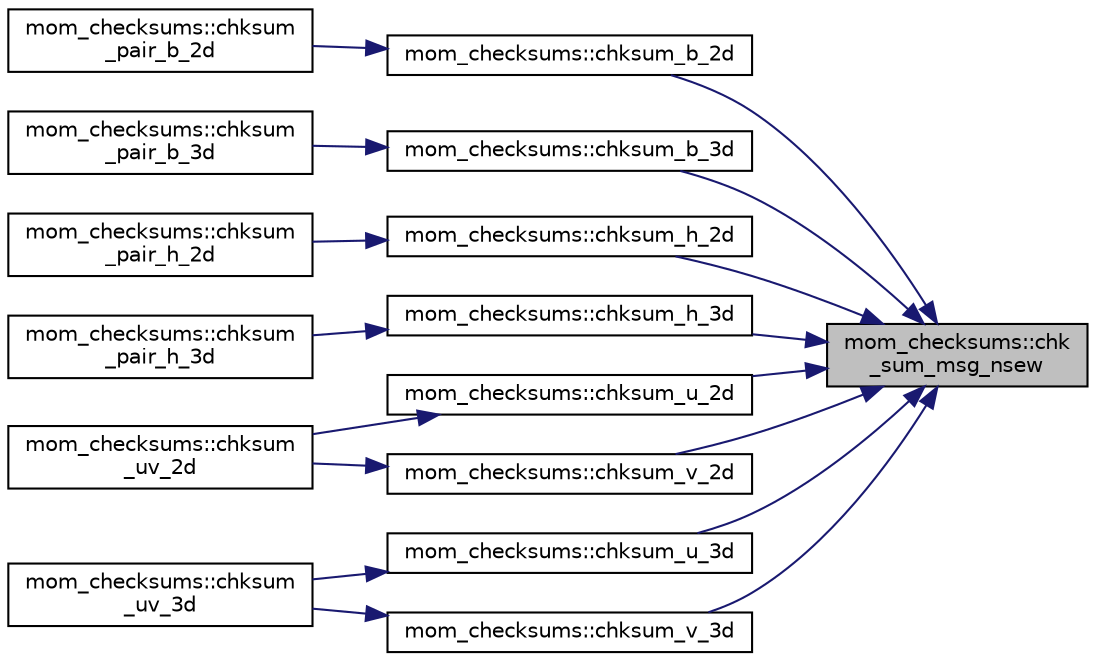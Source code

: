 digraph "mom_checksums::chk_sum_msg_nsew"
{
 // INTERACTIVE_SVG=YES
 // LATEX_PDF_SIZE
  edge [fontname="Helvetica",fontsize="10",labelfontname="Helvetica",labelfontsize="10"];
  node [fontname="Helvetica",fontsize="10",shape=record];
  rankdir="RL";
  Node1 [label="mom_checksums::chk\l_sum_msg_nsew",height=0.2,width=0.4,color="black", fillcolor="grey75", style="filled", fontcolor="black",tooltip="Write a message including checksums of non-shifted and laterally shifted arrays."];
  Node1 -> Node2 [dir="back",color="midnightblue",fontsize="10",style="solid",fontname="Helvetica"];
  Node2 [label="mom_checksums::chksum_b_2d",height=0.2,width=0.4,color="black", fillcolor="white", style="filled",URL="$namespacemom__checksums.html#a49d2774940029da8ff95cf4c9cf578fd",tooltip="Checksums a 2d array staggered at corner points."];
  Node2 -> Node3 [dir="back",color="midnightblue",fontsize="10",style="solid",fontname="Helvetica"];
  Node3 [label="mom_checksums::chksum\l_pair_b_2d",height=0.2,width=0.4,color="black", fillcolor="white", style="filled",URL="$namespacemom__checksums.html#acac01c61044b1c7f67392c90b736f77a",tooltip="Checksums on a pair of 2d arrays staggered at q-points."];
  Node1 -> Node4 [dir="back",color="midnightblue",fontsize="10",style="solid",fontname="Helvetica"];
  Node4 [label="mom_checksums::chksum_b_3d",height=0.2,width=0.4,color="black", fillcolor="white", style="filled",URL="$namespacemom__checksums.html#a4f6f9fc4c335aa2c0e4457a236d49b14",tooltip="Checksums a 3d array staggered at corner points."];
  Node4 -> Node5 [dir="back",color="midnightblue",fontsize="10",style="solid",fontname="Helvetica"];
  Node5 [label="mom_checksums::chksum\l_pair_b_3d",height=0.2,width=0.4,color="black", fillcolor="white", style="filled",URL="$namespacemom__checksums.html#a5b80a1eab30e07bd0d8ac6756807aac0",tooltip="Checksums on a pair of 3d arrays staggered at q-points."];
  Node1 -> Node6 [dir="back",color="midnightblue",fontsize="10",style="solid",fontname="Helvetica"];
  Node6 [label="mom_checksums::chksum_h_2d",height=0.2,width=0.4,color="black", fillcolor="white", style="filled",URL="$namespacemom__checksums.html#afa9bfb664bf3ee16447d4ebff9b78ea8",tooltip="Checksums a 2d array staggered at tracer points."];
  Node6 -> Node7 [dir="back",color="midnightblue",fontsize="10",style="solid",fontname="Helvetica"];
  Node7 [label="mom_checksums::chksum\l_pair_h_2d",height=0.2,width=0.4,color="black", fillcolor="white", style="filled",URL="$namespacemom__checksums.html#a359f5f74582dc1452f249a92e8d0563b",tooltip="Checksums on a pair of 2d arrays staggered at tracer points."];
  Node1 -> Node8 [dir="back",color="midnightblue",fontsize="10",style="solid",fontname="Helvetica"];
  Node8 [label="mom_checksums::chksum_h_3d",height=0.2,width=0.4,color="black", fillcolor="white", style="filled",URL="$namespacemom__checksums.html#a656dc8f5cc5bdb1ab2ffbf164cfc4e5c",tooltip="Checksums a 3d array staggered at tracer points."];
  Node8 -> Node9 [dir="back",color="midnightblue",fontsize="10",style="solid",fontname="Helvetica"];
  Node9 [label="mom_checksums::chksum\l_pair_h_3d",height=0.2,width=0.4,color="black", fillcolor="white", style="filled",URL="$namespacemom__checksums.html#a56121166371f5d8ada74b74158b4af8d",tooltip="Checksums on a pair of 3d arrays staggered at tracer points."];
  Node1 -> Node10 [dir="back",color="midnightblue",fontsize="10",style="solid",fontname="Helvetica"];
  Node10 [label="mom_checksums::chksum_u_2d",height=0.2,width=0.4,color="black", fillcolor="white", style="filled",URL="$namespacemom__checksums.html#a170da5dcb63242191738bab00ae7a98c",tooltip="Checksums a 2d array staggered at C-grid u points."];
  Node10 -> Node11 [dir="back",color="midnightblue",fontsize="10",style="solid",fontname="Helvetica"];
  Node11 [label="mom_checksums::chksum\l_uv_2d",height=0.2,width=0.4,color="black", fillcolor="white", style="filled",URL="$namespacemom__checksums.html#ae29414a605b6acb789b3abfce920955e",tooltip="Checksums a pair of 2d velocity arrays staggered at C-grid locations."];
  Node1 -> Node12 [dir="back",color="midnightblue",fontsize="10",style="solid",fontname="Helvetica"];
  Node12 [label="mom_checksums::chksum_u_3d",height=0.2,width=0.4,color="black", fillcolor="white", style="filled",URL="$namespacemom__checksums.html#a002adb81ca40e3604e68c69c470e3a60",tooltip="Checksums a 3d array staggered at C-grid u points."];
  Node12 -> Node13 [dir="back",color="midnightblue",fontsize="10",style="solid",fontname="Helvetica"];
  Node13 [label="mom_checksums::chksum\l_uv_3d",height=0.2,width=0.4,color="black", fillcolor="white", style="filled",URL="$namespacemom__checksums.html#a15b3a92eedc3c63382ae26e985b5d7a9",tooltip="Checksums a pair of 3d velocity arrays staggered at C-grid locations."];
  Node1 -> Node14 [dir="back",color="midnightblue",fontsize="10",style="solid",fontname="Helvetica"];
  Node14 [label="mom_checksums::chksum_v_2d",height=0.2,width=0.4,color="black", fillcolor="white", style="filled",URL="$namespacemom__checksums.html#a036af9a886db469fc5ea2af3137b36f6",tooltip="Checksums a 2d array staggered at C-grid v points."];
  Node14 -> Node11 [dir="back",color="midnightblue",fontsize="10",style="solid",fontname="Helvetica"];
  Node1 -> Node15 [dir="back",color="midnightblue",fontsize="10",style="solid",fontname="Helvetica"];
  Node15 [label="mom_checksums::chksum_v_3d",height=0.2,width=0.4,color="black", fillcolor="white", style="filled",URL="$namespacemom__checksums.html#a3c48ee0130a4658c4c4224cdbe4449b9",tooltip="Checksums a 3d array staggered at C-grid v points."];
  Node15 -> Node13 [dir="back",color="midnightblue",fontsize="10",style="solid",fontname="Helvetica"];
}
